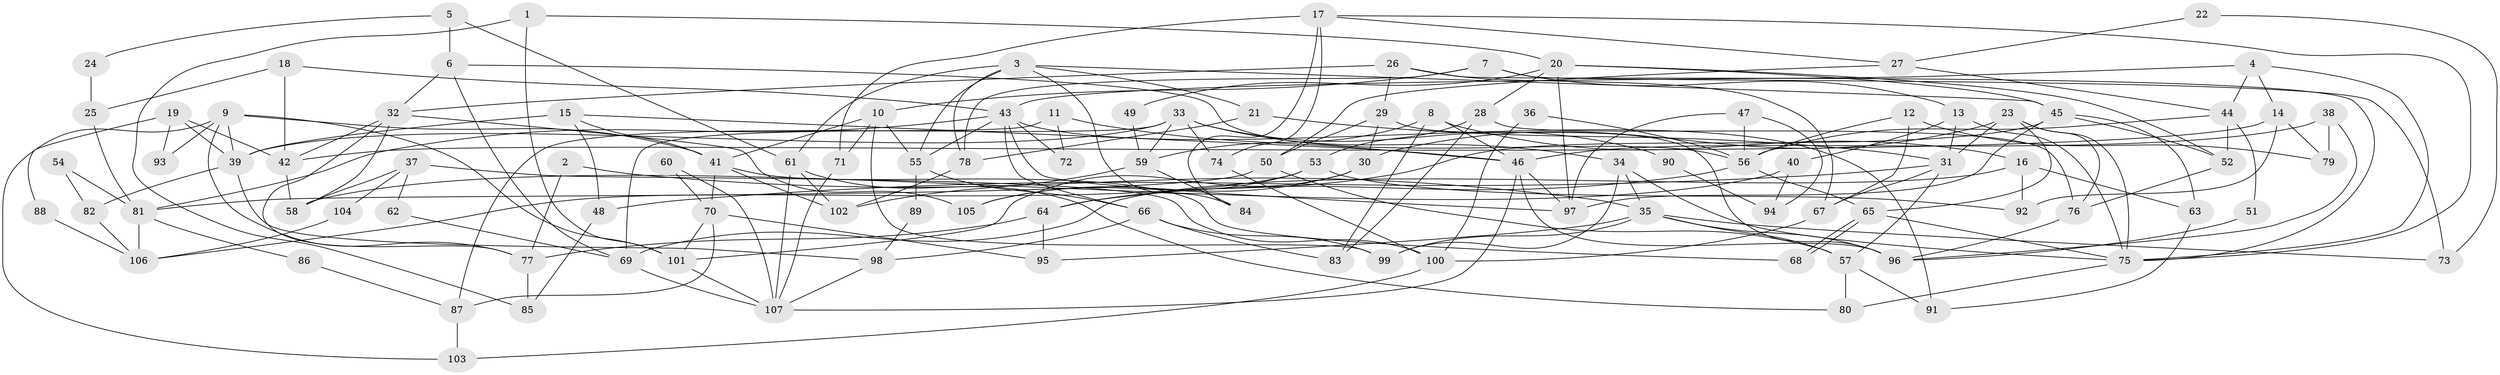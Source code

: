 // Generated by graph-tools (version 1.1) at 2025/26/03/09/25 03:26:16]
// undirected, 107 vertices, 214 edges
graph export_dot {
graph [start="1"]
  node [color=gray90,style=filled];
  1;
  2;
  3;
  4;
  5;
  6;
  7;
  8;
  9;
  10;
  11;
  12;
  13;
  14;
  15;
  16;
  17;
  18;
  19;
  20;
  21;
  22;
  23;
  24;
  25;
  26;
  27;
  28;
  29;
  30;
  31;
  32;
  33;
  34;
  35;
  36;
  37;
  38;
  39;
  40;
  41;
  42;
  43;
  44;
  45;
  46;
  47;
  48;
  49;
  50;
  51;
  52;
  53;
  54;
  55;
  56;
  57;
  58;
  59;
  60;
  61;
  62;
  63;
  64;
  65;
  66;
  67;
  68;
  69;
  70;
  71;
  72;
  73;
  74;
  75;
  76;
  77;
  78;
  79;
  80;
  81;
  82;
  83;
  84;
  85;
  86;
  87;
  88;
  89;
  90;
  91;
  92;
  93;
  94;
  95;
  96;
  97;
  98;
  99;
  100;
  101;
  102;
  103;
  104;
  105;
  106;
  107;
  1 -- 85;
  1 -- 20;
  1 -- 101;
  2 -- 77;
  2 -- 35;
  3 -- 61;
  3 -- 55;
  3 -- 21;
  3 -- 45;
  3 -- 78;
  3 -- 84;
  4 -- 44;
  4 -- 75;
  4 -- 14;
  4 -- 43;
  5 -- 6;
  5 -- 61;
  5 -- 24;
  6 -- 69;
  6 -- 56;
  6 -- 32;
  7 -- 78;
  7 -- 13;
  7 -- 10;
  7 -- 73;
  8 -- 83;
  8 -- 46;
  8 -- 16;
  8 -- 59;
  9 -- 41;
  9 -- 101;
  9 -- 39;
  9 -- 77;
  9 -- 93;
  9 -- 103;
  10 -- 71;
  10 -- 41;
  10 -- 55;
  10 -- 99;
  11 -- 46;
  11 -- 69;
  11 -- 72;
  12 -- 56;
  12 -- 67;
  12 -- 79;
  13 -- 75;
  13 -- 31;
  13 -- 40;
  14 -- 79;
  14 -- 42;
  14 -- 92;
  15 -- 41;
  15 -- 39;
  15 -- 46;
  15 -- 48;
  16 -- 92;
  16 -- 63;
  16 -- 69;
  17 -- 75;
  17 -- 84;
  17 -- 27;
  17 -- 71;
  17 -- 74;
  18 -- 42;
  18 -- 43;
  18 -- 25;
  19 -- 42;
  19 -- 39;
  19 -- 88;
  19 -- 93;
  20 -- 45;
  20 -- 97;
  20 -- 28;
  20 -- 49;
  20 -- 52;
  21 -- 31;
  21 -- 78;
  22 -- 73;
  22 -- 27;
  23 -- 75;
  23 -- 65;
  23 -- 30;
  23 -- 31;
  23 -- 76;
  24 -- 25;
  25 -- 81;
  26 -- 29;
  26 -- 32;
  26 -- 67;
  26 -- 75;
  27 -- 50;
  27 -- 44;
  28 -- 76;
  28 -- 53;
  28 -- 83;
  29 -- 30;
  29 -- 96;
  29 -- 50;
  30 -- 101;
  30 -- 105;
  31 -- 57;
  31 -- 48;
  31 -- 67;
  32 -- 77;
  32 -- 42;
  32 -- 58;
  32 -- 105;
  33 -- 59;
  33 -- 39;
  33 -- 34;
  33 -- 74;
  33 -- 87;
  33 -- 90;
  34 -- 35;
  34 -- 75;
  34 -- 99;
  35 -- 99;
  35 -- 57;
  35 -- 73;
  35 -- 95;
  35 -- 96;
  36 -- 56;
  36 -- 100;
  37 -- 58;
  37 -- 100;
  37 -- 62;
  37 -- 104;
  38 -- 46;
  38 -- 96;
  38 -- 79;
  39 -- 98;
  39 -- 82;
  40 -- 58;
  40 -- 94;
  41 -- 70;
  41 -- 68;
  41 -- 102;
  42 -- 58;
  43 -- 66;
  43 -- 55;
  43 -- 72;
  43 -- 81;
  43 -- 91;
  43 -- 97;
  44 -- 52;
  44 -- 51;
  44 -- 56;
  45 -- 97;
  45 -- 52;
  45 -- 63;
  45 -- 64;
  46 -- 96;
  46 -- 97;
  46 -- 107;
  47 -- 97;
  47 -- 56;
  47 -- 94;
  48 -- 85;
  49 -- 59;
  50 -- 57;
  50 -- 81;
  51 -- 96;
  52 -- 76;
  53 -- 105;
  53 -- 92;
  53 -- 106;
  54 -- 82;
  54 -- 81;
  55 -- 66;
  55 -- 89;
  56 -- 65;
  56 -- 64;
  57 -- 80;
  57 -- 91;
  59 -- 102;
  59 -- 84;
  60 -- 107;
  60 -- 70;
  61 -- 102;
  61 -- 107;
  61 -- 80;
  62 -- 69;
  63 -- 91;
  64 -- 77;
  64 -- 95;
  65 -- 68;
  65 -- 68;
  65 -- 75;
  66 -- 99;
  66 -- 83;
  66 -- 98;
  67 -- 100;
  69 -- 107;
  70 -- 95;
  70 -- 87;
  70 -- 101;
  71 -- 107;
  74 -- 100;
  75 -- 80;
  76 -- 96;
  77 -- 85;
  78 -- 102;
  81 -- 86;
  81 -- 106;
  82 -- 106;
  86 -- 87;
  87 -- 103;
  88 -- 106;
  89 -- 98;
  90 -- 94;
  98 -- 107;
  100 -- 103;
  101 -- 107;
  104 -- 106;
}
